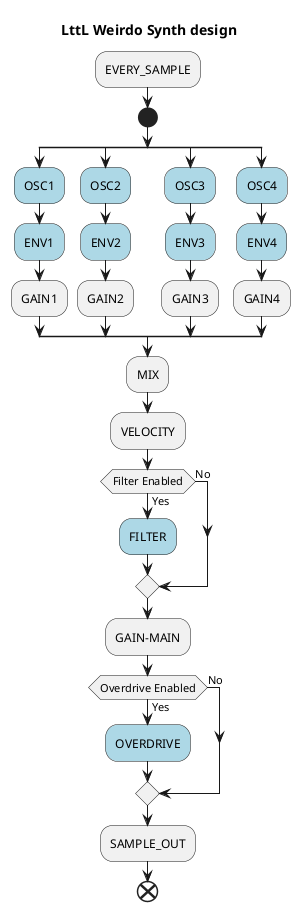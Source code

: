 @startuml
title LttL Weirdo Synth design
:EVERY_SAMPLE;
start
    split
       #LightBlue:OSC1;
       #LightBlue:ENV1;
       :GAIN1;
    split again
        #LightBlue:OSC2;
        #LightBlue:ENV2;
        :GAIN2;
    split again
        #LightBlue:OSC3;
        #LightBlue:ENV3;
        :GAIN3;
    split again
        #LightBlue:OSC4;
        #LightBlue:ENV4;
        :GAIN4;
    end split
    :MIX;
    :VELOCITY;
if (Filter Enabled) equals (Yes)  then
   #LightBlue:FILTER;
else (No)
endif

:GAIN-MAIN;

if (Overdrive Enabled) equals (Yes) then
   #LightBlue:OVERDRIVE;
else (No)
endif

:SAMPLE_OUT;

end
@enduml

